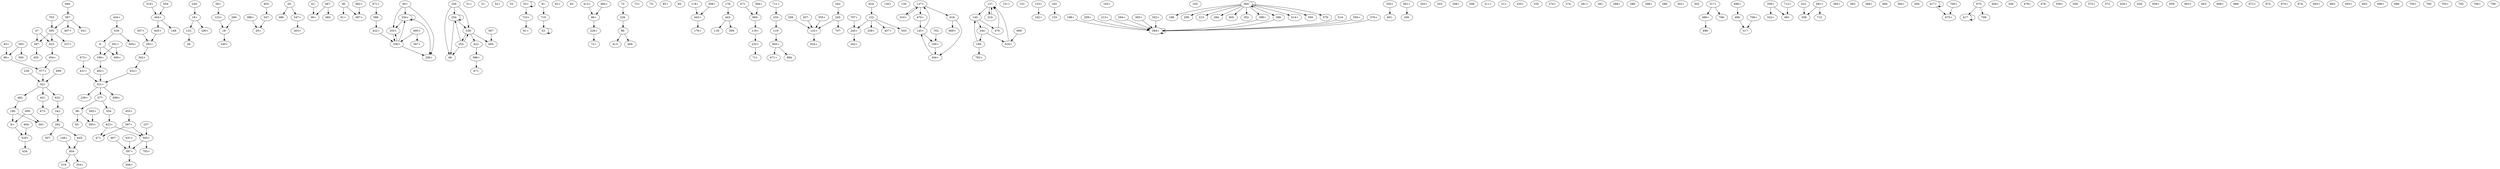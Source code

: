 digraph adj {
graph [k=30]
edge [d=-29]
"9+" [l=711 C=24955]
"9-" [l=711 C=24955]
"18+" [l=30 C=68]
"18-" [l=30 C=68]
"28+" [l=901 C=27518]
"28-" [l=901 C=27518]
"29+" [l=33 C=135]
"29-" [l=33 C=135]
"38+" [l=411 C=10252]
"38-" [l=411 C=10252]
"47+" [l=93 C=2657]
"47-" [l=93 C=2657]
"49+" [l=30 C=7]
"49-" [l=30 C=7]
"51+" [l=59 C=740]
"51-" [l=59 C=740]
"52+" [l=102 C=2357]
"52-" [l=102 C=2357]
"53+" [l=33 C=557]
"53-" [l=33 C=557]
"61+" [l=59 C=1004]
"61-" [l=59 C=1004]
"62+" [l=83 C=2359]
"62-" [l=83 C=2359]
"72+" [l=98 C=839]
"72-" [l=98 C=839]
"73+" [l=110 C=687]
"73-" [l=110 C=687]
"81+" [l=59 C=1266]
"81-" [l=59 C=1266]
"83+" [l=247 C=6032]
"83-" [l=247 C=6032]
"85+" [l=56 C=1021]
"85-" [l=56 C=1021]
"86+" [l=31 C=237]
"86-" [l=31 C=237]
"96+" [l=31 C=98]
"96-" [l=31 C=98]
"118+" [l=713 C=24511]
"118-" [l=713 C=24511]
"119+" [l=34 C=160]
"119-" [l=34 C=160]
"122+" [l=32 C=258]
"122-" [l=32 C=258]
"123+" [l=66 C=1017]
"123-" [l=66 C=1017]
"130+" [l=840 C=26817]
"130-" [l=840 C=26817]
"137+" [l=37 C=2530]
"137-" [l=37 C=2530]
"145+" [l=31 C=526]
"145-" [l=31 C=526]
"148+" [l=468 C=13725]
"148-" [l=468 C=13725]
"151+" [l=712 C=20606]
"151-" [l=712 C=20606]
"153+" [l=122 C=2635]
"153-" [l=122 C=2635]
"162+" [l=79 C=1478]
"162-" [l=79 C=1478]
"165+" [l=66 C=1155]
"165-" [l=66 C=1155]
"169+" [l=52 C=2273]
"169-" [l=52 C=2273]
"176+" [l=70 C=1015]
"176-" [l=70 C=1015]
"190+" [l=44 C=451]
"190-" [l=44 C=451]
"198+" [l=54 C=390]
"198-" [l=54 C=390]
"200+" [l=798 C=31061]
"200-" [l=798 C=31061]
"203+" [l=100 C=1406]
"203-" [l=100 C=1406]
"208+" [l=85 C=1387]
"208-" [l=85 C=1387]
"209+" [l=57 C=1195]
"209-" [l=57 C=1195]
"211+" [l=238 C=3291]
"211-" [l=238 C=3291]
"213+" [l=53 C=371]
"213-" [l=53 C=371]
"226+" [l=31 C=234]
"226-" [l=31 C=234]
"233+" [l=110 C=1462]
"233-" [l=110 C=1462]
"235+" [l=580 C=17609]
"235-" [l=580 C=17609]
"237+" [l=130 C=2297]
"237-" [l=130 C=2297]
"239+" [l=85 C=1157]
"239-" [l=85 C=1157]
"240+" [l=66 C=1463]
"240-" [l=66 C=1463]
"242+" [l=88 C=1955]
"242-" [l=88 C=1955]
"245+" [l=32 C=161]
"245-" [l=32 C=161]
"254+" [l=30 C=1989]
"254-" [l=30 C=1989]
"255+" [l=58 C=331]
"255-" [l=58 C=331]
"256+" [l=30 C=7]
"256-" [l=30 C=7]
"258+" [l=60 C=525]
"258-" [l=60 C=525]
"274+" [l=138 C=4433]
"274-" [l=138 C=4433]
"281+" [l=50 C=546]
"281-" [l=50 C=546]
"288+" [l=143 C=2918]
"288-" [l=143 C=2918]
"290+" [l=966 C=34138]
"290-" [l=966 C=34138]
"292+" [l=31 C=120]
"292-" [l=31 C=120]
"294+" [l=62 C=271]
"294-" [l=62 C=271]
"298+" [l=74 C=1306]
"298-" [l=74 C=1306]
"302+" [l=110 C=1808]
"302-" [l=110 C=1808]
"305+" [l=73 C=400]
"305-" [l=73 C=400]
"309+" [l=94 C=2309]
"309-" [l=94 C=2309]
"310+" [l=59 C=1206]
"310-" [l=59 C=1206]
"317+" [l=36 C=264]
"317-" [l=36 C=264]
"319+" [l=609 C=22580]
"319-" [l=609 C=22580]
"321+" [l=31 C=137]
"321-" [l=31 C=137]
"322+" [l=82 C=1470]
"322-" [l=82 C=1470]
"336+" [l=30 C=22]
"336-" [l=30 C=22]
"342+" [l=51 C=270]
"342-" [l=51 C=270]
"344+" [l=34 C=1192]
"344-" [l=34 C=1192]
"352+" [l=57 C=642]
"352-" [l=57 C=642]
"354+" [l=70 C=890]
"354-" [l=70 C=890]
"358+" [l=60 C=1743]
"358-" [l=60 C=1743]
"365+" [l=65 C=929]
"365-" [l=65 C=929]
"368+" [l=213 C=4154]
"368-" [l=213 C=4154]
"386+" [l=165 C=3953]
"386-" [l=165 C=3953]
"394+" [l=50 C=943]
"394-" [l=50 C=943]
"397+" [l=33 C=382]
"397-" [l=33 C=382]
"399+" [l=84 C=993]
"399-" [l=84 C=993]
"403+" [l=91 C=2257]
"403-" [l=91 C=2257]
"404+" [l=54 C=1514]
"404-" [l=54 C=1514]
"413+" [l=960 C=33312]
"413-" [l=960 C=33312]
"417+" [l=31 C=572]
"417-" [l=31 C=572]
"422+" [l=49 C=179]
"422-" [l=49 C=179]
"431+" [l=494 C=12978]
"431-" [l=494 C=12978]
"434+" [l=59 C=922]
"434-" [l=59 C=922]
"443+" [l=31 C=126]
"443-" [l=31 C=126]
"455+" [l=80 C=697]
"455-" [l=80 C=697]
"456+" [l=195 C=4884]
"456-" [l=195 C=4884]
"457+" [l=243 C=2441]
"457-" [l=243 C=2441]
"470+" [l=59 C=1350]
"470-" [l=59 C=1350]
"471+" [l=69 C=528]
"471-" [l=69 C=528]
"478+" [l=64 C=1356]
"478-" [l=64 C=1356]
"482+" [l=72 C=963]
"482-" [l=72 C=963]
"484+" [l=53 C=704]
"484-" [l=53 C=704]
"496+" [l=30 C=47]
"496-" [l=30 C=47]
"497+" [l=229 C=5796]
"497-" [l=229 C=5796]
"505+" [l=32 C=139]
"505-" [l=32 C=139]
"507+" [l=603 C=15961]
"507-" [l=603 C=15961]
"514+" [l=65 C=359]
"514-" [l=65 C=359]
"529+" [l=37 C=560]
"529-" [l=37 C=560]
"547+" [l=152 C=4308]
"547-" [l=152 C=4308]
"550+" [l=61 C=949]
"550-" [l=61 C=949]
"554+" [l=268 C=6285]
"554-" [l=268 C=6285]
"555+" [l=59 C=520]
"555-" [l=59 C=520]
"558+" [l=59 C=1473]
"558-" [l=59 C=1473]
"565+" [l=79 C=1027]
"565-" [l=79 C=1027]
"567+" [l=889 C=31159]
"567-" [l=889 C=31159]
"572+" [l=496 C=16458]
"572-" [l=496 C=16458]
"576+" [l=57 C=599]
"576-" [l=57 C=599]
"577+" [l=861 C=26719]
"577-" [l=861 C=26719]
"584+" [l=59 C=9806]
"584-" [l=59 C=9806]
"586+" [l=37 C=261]
"586-" [l=37 C=261]
"587+" [l=64 C=845]
"587-" [l=64 C=845]
"591+" [l=131 C=2085]
"591-" [l=131 C=2085]
"593+" [l=35 C=182]
"593-" [l=35 C=182]
"600+" [l=59 C=633]
"600-" [l=59 C=633]
"601+" [l=60 C=790]
"601-" [l=60 C=790]
"604+" [l=314 C=12608]
"604-" [l=314 C=12608]
"616+" [l=31 C=449]
"616-" [l=31 C=449]
"623+" [l=81 C=1891]
"623-" [l=81 C=1891]
"624+" [l=90 C=2115]
"624-" [l=90 C=2115]
"626+" [l=52 C=228]
"626-" [l=52 C=228]
"631+" [l=74 C=976]
"631-" [l=74 C=976]
"632+" [l=59 C=285]
"632-" [l=59 C=285]
"645+" [l=919 C=29794]
"645-" [l=919 C=29794]
"659+" [l=1789 C=65096]
"659-" [l=1789 C=65096]
"663+" [l=1630 C=50134]
"663-" [l=1630 C=50134]
"665+" [l=7313 C=277417]
"665-" [l=7313 C=277417]
"668+" [l=1493 C=48426]
"668-" [l=1493 C=48426]
"669+" [l=2070 C=76084]
"669-" [l=2070 C=76084]
"671+" [l=2150 C=66730]
"671-" [l=2150 C=66730]
"672+" [l=5845 C=209915]
"672-" [l=5845 C=209915]
"673+" [l=7688 C=267769]
"673-" [l=7688 C=267769]
"674+" [l=7911 C=255586]
"674-" [l=7911 C=255586]
"675+" [l=8333 C=254109]
"675-" [l=8333 C=254109]
"681+" [l=2125 C=62817]
"681-" [l=2125 C=62817]
"682+" [l=2671 C=94808]
"682-" [l=2671 C=94808]
"683+" [l=10589 C=343881]
"683-" [l=10589 C=343881]
"684+" [l=1510 C=59635]
"684-" [l=1510 C=59635]
"687+" [l=4878 C=173857]
"687-" [l=4878 C=173857]
"693+" [l=2471 C=83145]
"693-" [l=2471 C=83145]
"694+" [l=2005 C=65180]
"694-" [l=2005 C=65180]
"695+" [l=4137 C=139317]
"695-" [l=4137 C=139317]
"696+" [l=3436 C=113779]
"696-" [l=3436 C=113779]
"698+" [l=2459 C=91152]
"698-" [l=2459 C=91152]
"699+" [l=14868 C=503006]
"699-" [l=14868 C=503006]
"700+" [l=6548 C=222247]
"700-" [l=6548 C=222247]
"702+" [l=6182 C=225105]
"702-" [l=6182 C=225105]
"703+" [l=2299 C=83483]
"703-" [l=2299 C=83483]
"705+" [l=5030 C=159647]
"705-" [l=5030 C=159647]
"706+" [l=9508 C=311051]
"706-" [l=9508 C=311051]
"707+" [l=13777 C=461864]
"707-" [l=13777 C=461864]
"708+" [l=13175 C=443220]
"708-" [l=13175 C=443220]
"709+" [l=15713 C=563959]
"709-" [l=15713 C=563959]
"710+" [l=11512 C=435573]
"710-" [l=11512 C=435573]
"711+" [l=4061 C=142494]
"711-" [l=4061 C=142494]
"712+" [l=8329 C=295053]
"712-" [l=8329 C=295053]
"9+" -> "529+"
"9-" -> "190+"
"9-" -> "600+"
"18+" -> "123-"
"18+" -> "290+"
"18-" -> "240+"
"28+" -> "123+"
"29-" -> "386-"
"29-" -> "547+"
"38-" -> "61+"
"38-" -> "687+"
"47-" -> "587-"
"47-" -> "623-"
"49+" -> "254+"
"49+" -> "255+"
"49+" -> "256+"
"53+" -> "53+"
"53+" -> "710+"
"53-" -> "53-"
"61-" -> "38+"
"72-" -> "226-"
"81-" -> "710-"
"83+" -> "96+"
"86+" -> "226+"
"86-" -> "413-"
"86-" -> "484-"
"96+" -> "577+"
"96-" -> "83-"
"96-" -> "593+" [d=-15]
"118+" -> "443+" [d=-22]
"119+" -> "233+"
"119-" -> "665+"
"122+" -> "624+"
"122-" -> "555-"
"122-" -> "245+" [d=-23]
"122-" -> "258+" [d=-24]
"122-" -> "457+" [d=-24]
"123+" -> "18-"
"123-" -> "28-"
"137+" -> "470+"
"137+" -> "310+" [d=-24]
"137+" -> "616-" [d=-24]
"137-" -> "310-"
"137-" -> "145-" [d=-26]
"145+" -> "137+" [d=-26]
"145+" -> "169+" [d=-16]
"145-" -> "344-"
"145-" -> "470-"
"148+" -> "404-"
"153+" -> "162+"
"162-" -> "153-"
"169+" -> "344+"
"169-" -> "145-" [d=-16]
"169-" -> "702+"
"176-" -> "443-"
"190+" -> "482+"
"190-" -> "9+"
"190-" -> "591-"
"198+" -> "584+" [d=-27]
"200+" -> "601-"
"209+" -> "584+" [d=-28]
"213+" -> "584+" [d=-28]
"226+" -> "72+"
"226-" -> "86-"
"233+" -> "711-"
"233-" -> "119-"
"237-" -> "505+"
"239-" -> "321-" [d=-28]
"240-" -> "18+"
"242-" -> "245-"
"245+" -> "242+"
"245-" -> "122+" [d=-23]
"245-" -> "707-"
"254+" -> "254+"
"254+" -> "255+"
"254+" -> "256+"
"254-" -> "49-"
"254-" -> "254-"
"254-" -> "336-"
"255+" -> "336+"
"255-" -> "49-"
"255-" -> "254-"
"255-" -> "336-"
"256-" -> "49-"
"256-" -> "254-"
"256-" -> "336-"
"258-" -> "122+" [d=-24]
"290-" -> "18-"
"292+" -> "342+"
"292-" -> "507-"
"292-" -> "645-"
"294+" -> "584+" [d=-27]
"305+" -> "584+" [d=-28]
"309+" -> "443+"
"310+" -> "137+"
"310-" -> "137-" [d=-24]
"317+" -> "496+" [d=-14]
"317+" -> "706-"
"319+" -> "404+"
"321+" -> "239+" [d=-28]
"321+" -> "577-" [d=-28]
"321+" -> "699+" [d=-20]
"321-" -> "431-"
"321-" -> "482-"
"321-" -> "632-" [d=-27]
"322-" -> "358-"
"336+" -> "254+"
"336+" -> "255+"
"336+" -> "256+"
"336-" -> "255-"
"336-" -> "422-" [d=-25]
"336-" -> "695-" [d=-16]
"342+" -> "632+"
"342-" -> "292-"
"344+" -> "145+"
"344-" -> "169-"
"344-" -> "616+" [d=-11]
"352+" -> "584+" [d=-28]
"354+" -> "577+"
"354-" -> "623+"
"358+" -> "322+"
"358+" -> "681-"
"386+" -> "29+"
"397+" -> "694+"
"397-" -> "497+"
"397-" -> "631-" [d=-25]
"397-" -> "505-" [d=-16]
"399+" -> "584+" [d=-27]
"399-" -> "584+" [d=-28]
"403-" -> "547-"
"404+" -> "148-"
"404+" -> "645+"
"404-" -> "319-"
"404-" -> "554+"
"413+" -> "86+"
"417+" -> "417+"
"417+" -> "675+"
"417-" -> "417-"
"422+" -> "336+" [d=-25]
"422-" -> "586+"
"431+" -> "321+"
"431-" -> "673-"
"434+" -> "529-"
"443+" -> "176+"
"443-" -> "309-"
"443-" -> "118-" [d=-22]
"455+" -> "587+"
"457-" -> "122+" [d=-24]
"470+" -> "145+"
"470-" -> "137-"
"471-" -> "665-"
"482+" -> "321+"
"482-" -> "190-"
"484+" -> "86+"
"496+" -> "698-"
"496-" -> "317-" [d=-14]
"497-" -> "397+"
"505+" -> "397+" [d=-16]
"505+" -> "703+"
"505-" -> "237+"
"505-" -> "587-" [d=-28]
"505-" -> "623-" [d=-28]
"507+" -> "292+"
"514-" -> "584+" [d=-27]
"529+" -> "434-"
"529-" -> "9-"
"529-" -> "604+"
"547+" -> "403+"
"547-" -> "29+"
"550+" -> "584+" [d=-28]
"554-" -> "404+"
"555+" -> "122+"
"565+" -> "593+"
"567-" -> "695-"
"576+" -> "584+" [d=-28]
"577+" -> "321-" [d=-28]
"577-" -> "96-"
"577-" -> "354-"
"584+" -> "584+" [d=-28]
"584-" -> "209-" [d=-28]
"584-" -> "213-" [d=-28]
"584-" -> "305-" [d=-28]
"584-" -> "294-" [d=-27]
"584-" -> "399-" [d=-27]
"584-" -> "399+" [d=-28]
"584-" -> "584-" [d=-28]
"584-" -> "198-" [d=-27]
"584-" -> "514+" [d=-27]
"584-" -> "352-" [d=-28]
"584-" -> "550-" [d=-28]
"584-" -> "576-" [d=-28]
"586+" -> "671-"
"586-" -> "422+"
"587+" -> "47+"
"587+" -> "505+" [d=-28]
"587-" -> "455-"
"591+" -> "190+"
"591+" -> "600+"
"593-" -> "565-"
"593-" -> "96+" [d=-15]
"600-" -> "9+"
"600-" -> "591-"
"601+" -> "200-"
"604-" -> "529+"
"616+" -> "137-" [d=-24]
"616-" -> "344+" [d=-11]
"616-" -> "669+"
"623+" -> "47+"
"623+" -> "505+" [d=-28]
"623-" -> "354+"
"624-" -> "122-"
"631+" -> "397+" [d=-25]
"632+" -> "321+" [d=-27]
"632-" -> "342-"
"645+" -> "292+"
"645-" -> "404-"
"665+" -> "471+"
"665+" -> "684-" [d=-178]
"665-" -> "119+"
"669-" -> "616+"
"671+" -> "586-"
"673+" -> "431+"
"675-" -> "417-"
"675-" -> "709-" [d=-411]
"681+" -> "358-"
"681+" -> "712-" [d=-201]
"682+" -> "687+" [d=-181]
"684+" -> "665-" [d=-178]
"687-" -> "38+"
"687-" -> "682-" [d=-181]
"694-" -> "397-"
"695+" -> "567+"
"695+" -> "336+" [d=-16]
"698+" -> "496-"
"699-" -> "321-" [d=-20]
"702-" -> "169+"
"703-" -> "505-"
"706+" -> "317-"
"707+" -> "245+"
"709+" -> "675+" [d=-411]
"710+" -> "81+"
"710-" -> "53-"
"711+" -> "233-"
"712+" -> "681-" [d=-201]
}
